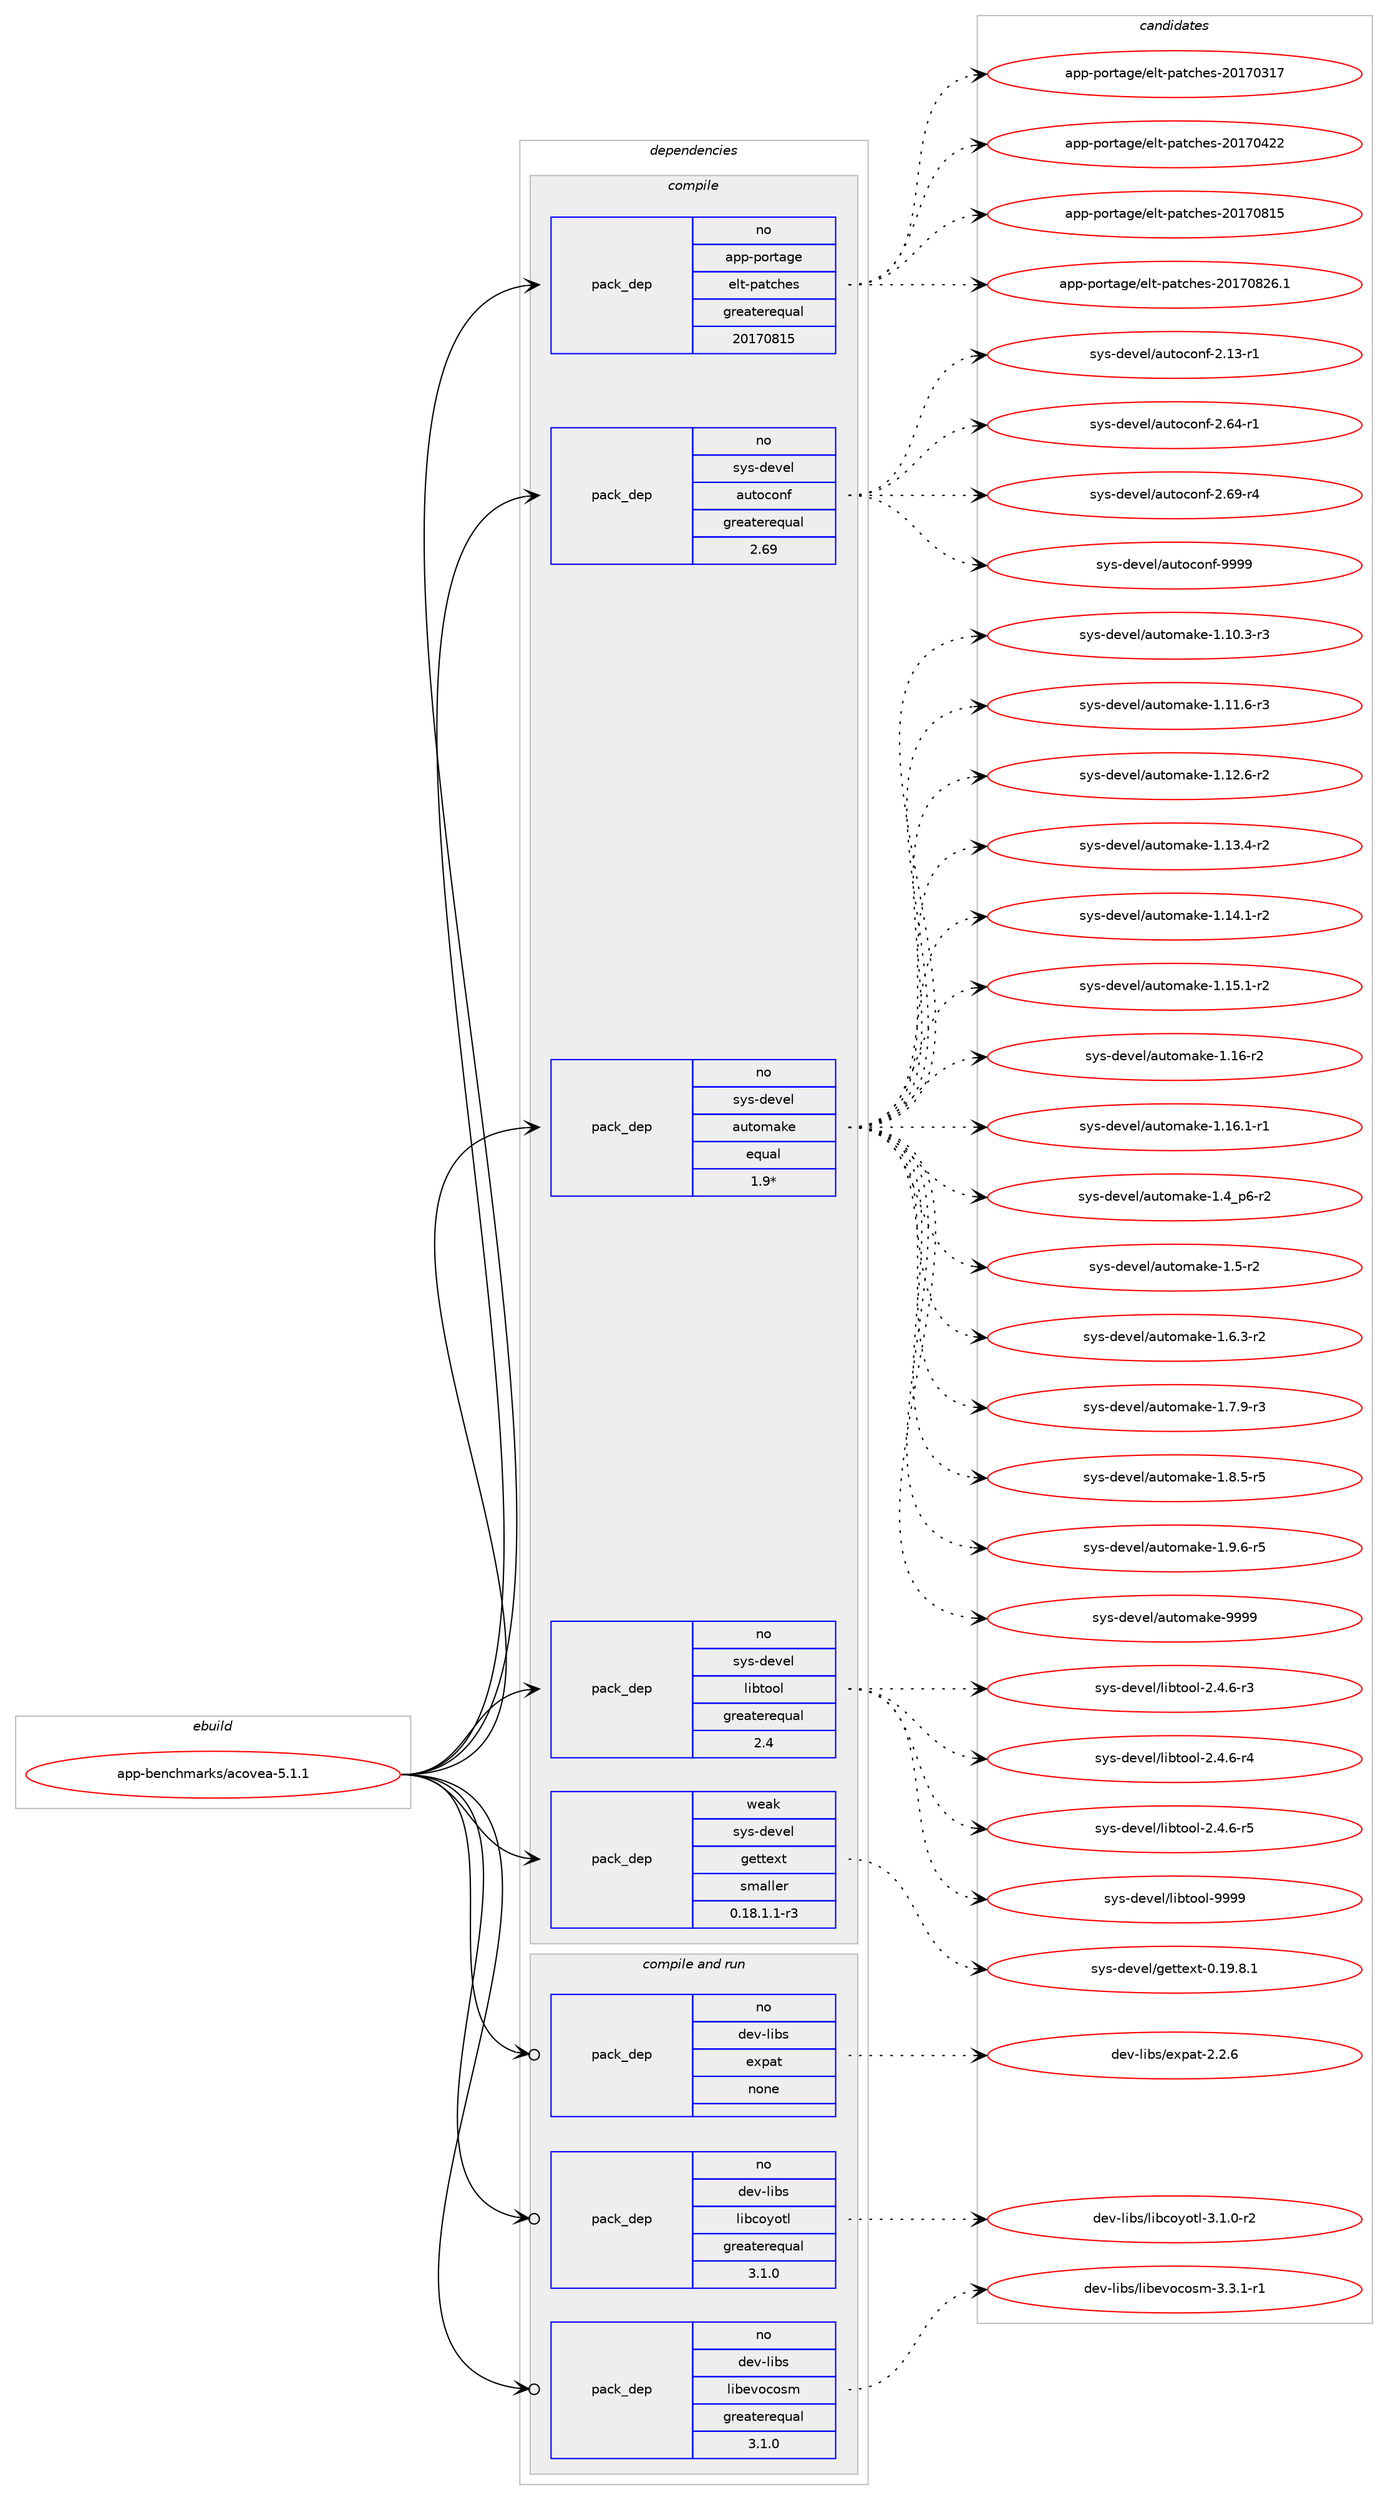 digraph prolog {

# *************
# Graph options
# *************

newrank=true;
concentrate=true;
compound=true;
graph [rankdir=LR,fontname=Helvetica,fontsize=10,ranksep=1.5];#, ranksep=2.5, nodesep=0.2];
edge  [arrowhead=vee];
node  [fontname=Helvetica,fontsize=10];

# **********
# The ebuild
# **********

subgraph cluster_leftcol {
color=gray;
rank=same;
label=<<i>ebuild</i>>;
id [label="app-benchmarks/acovea-5.1.1", color=red, width=4, href="../app-benchmarks/acovea-5.1.1.svg"];
}

# ****************
# The dependencies
# ****************

subgraph cluster_midcol {
color=gray;
label=<<i>dependencies</i>>;
subgraph cluster_compile {
fillcolor="#eeeeee";
style=filled;
label=<<i>compile</i>>;
subgraph pack906987 {
dependency1274147 [label=<<TABLE BORDER="0" CELLBORDER="1" CELLSPACING="0" CELLPADDING="4" WIDTH="220"><TR><TD ROWSPAN="6" CELLPADDING="30">pack_dep</TD></TR><TR><TD WIDTH="110">no</TD></TR><TR><TD>app-portage</TD></TR><TR><TD>elt-patches</TD></TR><TR><TD>greaterequal</TD></TR><TR><TD>20170815</TD></TR></TABLE>>, shape=none, color=blue];
}
id:e -> dependency1274147:w [weight=20,style="solid",arrowhead="vee"];
subgraph pack906988 {
dependency1274148 [label=<<TABLE BORDER="0" CELLBORDER="1" CELLSPACING="0" CELLPADDING="4" WIDTH="220"><TR><TD ROWSPAN="6" CELLPADDING="30">pack_dep</TD></TR><TR><TD WIDTH="110">no</TD></TR><TR><TD>sys-devel</TD></TR><TR><TD>autoconf</TD></TR><TR><TD>greaterequal</TD></TR><TR><TD>2.69</TD></TR></TABLE>>, shape=none, color=blue];
}
id:e -> dependency1274148:w [weight=20,style="solid",arrowhead="vee"];
subgraph pack906989 {
dependency1274149 [label=<<TABLE BORDER="0" CELLBORDER="1" CELLSPACING="0" CELLPADDING="4" WIDTH="220"><TR><TD ROWSPAN="6" CELLPADDING="30">pack_dep</TD></TR><TR><TD WIDTH="110">no</TD></TR><TR><TD>sys-devel</TD></TR><TR><TD>automake</TD></TR><TR><TD>equal</TD></TR><TR><TD>1.9*</TD></TR></TABLE>>, shape=none, color=blue];
}
id:e -> dependency1274149:w [weight=20,style="solid",arrowhead="vee"];
subgraph pack906990 {
dependency1274150 [label=<<TABLE BORDER="0" CELLBORDER="1" CELLSPACING="0" CELLPADDING="4" WIDTH="220"><TR><TD ROWSPAN="6" CELLPADDING="30">pack_dep</TD></TR><TR><TD WIDTH="110">no</TD></TR><TR><TD>sys-devel</TD></TR><TR><TD>libtool</TD></TR><TR><TD>greaterequal</TD></TR><TR><TD>2.4</TD></TR></TABLE>>, shape=none, color=blue];
}
id:e -> dependency1274150:w [weight=20,style="solid",arrowhead="vee"];
subgraph pack906991 {
dependency1274151 [label=<<TABLE BORDER="0" CELLBORDER="1" CELLSPACING="0" CELLPADDING="4" WIDTH="220"><TR><TD ROWSPAN="6" CELLPADDING="30">pack_dep</TD></TR><TR><TD WIDTH="110">weak</TD></TR><TR><TD>sys-devel</TD></TR><TR><TD>gettext</TD></TR><TR><TD>smaller</TD></TR><TR><TD>0.18.1.1-r3</TD></TR></TABLE>>, shape=none, color=blue];
}
id:e -> dependency1274151:w [weight=20,style="solid",arrowhead="vee"];
}
subgraph cluster_compileandrun {
fillcolor="#eeeeee";
style=filled;
label=<<i>compile and run</i>>;
subgraph pack906992 {
dependency1274152 [label=<<TABLE BORDER="0" CELLBORDER="1" CELLSPACING="0" CELLPADDING="4" WIDTH="220"><TR><TD ROWSPAN="6" CELLPADDING="30">pack_dep</TD></TR><TR><TD WIDTH="110">no</TD></TR><TR><TD>dev-libs</TD></TR><TR><TD>expat</TD></TR><TR><TD>none</TD></TR><TR><TD></TD></TR></TABLE>>, shape=none, color=blue];
}
id:e -> dependency1274152:w [weight=20,style="solid",arrowhead="odotvee"];
subgraph pack906993 {
dependency1274153 [label=<<TABLE BORDER="0" CELLBORDER="1" CELLSPACING="0" CELLPADDING="4" WIDTH="220"><TR><TD ROWSPAN="6" CELLPADDING="30">pack_dep</TD></TR><TR><TD WIDTH="110">no</TD></TR><TR><TD>dev-libs</TD></TR><TR><TD>libcoyotl</TD></TR><TR><TD>greaterequal</TD></TR><TR><TD>3.1.0</TD></TR></TABLE>>, shape=none, color=blue];
}
id:e -> dependency1274153:w [weight=20,style="solid",arrowhead="odotvee"];
subgraph pack906994 {
dependency1274154 [label=<<TABLE BORDER="0" CELLBORDER="1" CELLSPACING="0" CELLPADDING="4" WIDTH="220"><TR><TD ROWSPAN="6" CELLPADDING="30">pack_dep</TD></TR><TR><TD WIDTH="110">no</TD></TR><TR><TD>dev-libs</TD></TR><TR><TD>libevocosm</TD></TR><TR><TD>greaterequal</TD></TR><TR><TD>3.1.0</TD></TR></TABLE>>, shape=none, color=blue];
}
id:e -> dependency1274154:w [weight=20,style="solid",arrowhead="odotvee"];
}
subgraph cluster_run {
fillcolor="#eeeeee";
style=filled;
label=<<i>run</i>>;
}
}

# **************
# The candidates
# **************

subgraph cluster_choices {
rank=same;
color=gray;
label=<<i>candidates</i>>;

subgraph choice906987 {
color=black;
nodesep=1;
choice97112112451121111141169710310147101108116451129711699104101115455048495548514955 [label="app-portage/elt-patches-20170317", color=red, width=4,href="../app-portage/elt-patches-20170317.svg"];
choice97112112451121111141169710310147101108116451129711699104101115455048495548525050 [label="app-portage/elt-patches-20170422", color=red, width=4,href="../app-portage/elt-patches-20170422.svg"];
choice97112112451121111141169710310147101108116451129711699104101115455048495548564953 [label="app-portage/elt-patches-20170815", color=red, width=4,href="../app-portage/elt-patches-20170815.svg"];
choice971121124511211111411697103101471011081164511297116991041011154550484955485650544649 [label="app-portage/elt-patches-20170826.1", color=red, width=4,href="../app-portage/elt-patches-20170826.1.svg"];
dependency1274147:e -> choice97112112451121111141169710310147101108116451129711699104101115455048495548514955:w [style=dotted,weight="100"];
dependency1274147:e -> choice97112112451121111141169710310147101108116451129711699104101115455048495548525050:w [style=dotted,weight="100"];
dependency1274147:e -> choice97112112451121111141169710310147101108116451129711699104101115455048495548564953:w [style=dotted,weight="100"];
dependency1274147:e -> choice971121124511211111411697103101471011081164511297116991041011154550484955485650544649:w [style=dotted,weight="100"];
}
subgraph choice906988 {
color=black;
nodesep=1;
choice1151211154510010111810110847971171161119911111010245504649514511449 [label="sys-devel/autoconf-2.13-r1", color=red, width=4,href="../sys-devel/autoconf-2.13-r1.svg"];
choice1151211154510010111810110847971171161119911111010245504654524511449 [label="sys-devel/autoconf-2.64-r1", color=red, width=4,href="../sys-devel/autoconf-2.64-r1.svg"];
choice1151211154510010111810110847971171161119911111010245504654574511452 [label="sys-devel/autoconf-2.69-r4", color=red, width=4,href="../sys-devel/autoconf-2.69-r4.svg"];
choice115121115451001011181011084797117116111991111101024557575757 [label="sys-devel/autoconf-9999", color=red, width=4,href="../sys-devel/autoconf-9999.svg"];
dependency1274148:e -> choice1151211154510010111810110847971171161119911111010245504649514511449:w [style=dotted,weight="100"];
dependency1274148:e -> choice1151211154510010111810110847971171161119911111010245504654524511449:w [style=dotted,weight="100"];
dependency1274148:e -> choice1151211154510010111810110847971171161119911111010245504654574511452:w [style=dotted,weight="100"];
dependency1274148:e -> choice115121115451001011181011084797117116111991111101024557575757:w [style=dotted,weight="100"];
}
subgraph choice906989 {
color=black;
nodesep=1;
choice11512111545100101118101108479711711611110997107101454946494846514511451 [label="sys-devel/automake-1.10.3-r3", color=red, width=4,href="../sys-devel/automake-1.10.3-r3.svg"];
choice11512111545100101118101108479711711611110997107101454946494946544511451 [label="sys-devel/automake-1.11.6-r3", color=red, width=4,href="../sys-devel/automake-1.11.6-r3.svg"];
choice11512111545100101118101108479711711611110997107101454946495046544511450 [label="sys-devel/automake-1.12.6-r2", color=red, width=4,href="../sys-devel/automake-1.12.6-r2.svg"];
choice11512111545100101118101108479711711611110997107101454946495146524511450 [label="sys-devel/automake-1.13.4-r2", color=red, width=4,href="../sys-devel/automake-1.13.4-r2.svg"];
choice11512111545100101118101108479711711611110997107101454946495246494511450 [label="sys-devel/automake-1.14.1-r2", color=red, width=4,href="../sys-devel/automake-1.14.1-r2.svg"];
choice11512111545100101118101108479711711611110997107101454946495346494511450 [label="sys-devel/automake-1.15.1-r2", color=red, width=4,href="../sys-devel/automake-1.15.1-r2.svg"];
choice1151211154510010111810110847971171161111099710710145494649544511450 [label="sys-devel/automake-1.16-r2", color=red, width=4,href="../sys-devel/automake-1.16-r2.svg"];
choice11512111545100101118101108479711711611110997107101454946495446494511449 [label="sys-devel/automake-1.16.1-r1", color=red, width=4,href="../sys-devel/automake-1.16.1-r1.svg"];
choice115121115451001011181011084797117116111109971071014549465295112544511450 [label="sys-devel/automake-1.4_p6-r2", color=red, width=4,href="../sys-devel/automake-1.4_p6-r2.svg"];
choice11512111545100101118101108479711711611110997107101454946534511450 [label="sys-devel/automake-1.5-r2", color=red, width=4,href="../sys-devel/automake-1.5-r2.svg"];
choice115121115451001011181011084797117116111109971071014549465446514511450 [label="sys-devel/automake-1.6.3-r2", color=red, width=4,href="../sys-devel/automake-1.6.3-r2.svg"];
choice115121115451001011181011084797117116111109971071014549465546574511451 [label="sys-devel/automake-1.7.9-r3", color=red, width=4,href="../sys-devel/automake-1.7.9-r3.svg"];
choice115121115451001011181011084797117116111109971071014549465646534511453 [label="sys-devel/automake-1.8.5-r5", color=red, width=4,href="../sys-devel/automake-1.8.5-r5.svg"];
choice115121115451001011181011084797117116111109971071014549465746544511453 [label="sys-devel/automake-1.9.6-r5", color=red, width=4,href="../sys-devel/automake-1.9.6-r5.svg"];
choice115121115451001011181011084797117116111109971071014557575757 [label="sys-devel/automake-9999", color=red, width=4,href="../sys-devel/automake-9999.svg"];
dependency1274149:e -> choice11512111545100101118101108479711711611110997107101454946494846514511451:w [style=dotted,weight="100"];
dependency1274149:e -> choice11512111545100101118101108479711711611110997107101454946494946544511451:w [style=dotted,weight="100"];
dependency1274149:e -> choice11512111545100101118101108479711711611110997107101454946495046544511450:w [style=dotted,weight="100"];
dependency1274149:e -> choice11512111545100101118101108479711711611110997107101454946495146524511450:w [style=dotted,weight="100"];
dependency1274149:e -> choice11512111545100101118101108479711711611110997107101454946495246494511450:w [style=dotted,weight="100"];
dependency1274149:e -> choice11512111545100101118101108479711711611110997107101454946495346494511450:w [style=dotted,weight="100"];
dependency1274149:e -> choice1151211154510010111810110847971171161111099710710145494649544511450:w [style=dotted,weight="100"];
dependency1274149:e -> choice11512111545100101118101108479711711611110997107101454946495446494511449:w [style=dotted,weight="100"];
dependency1274149:e -> choice115121115451001011181011084797117116111109971071014549465295112544511450:w [style=dotted,weight="100"];
dependency1274149:e -> choice11512111545100101118101108479711711611110997107101454946534511450:w [style=dotted,weight="100"];
dependency1274149:e -> choice115121115451001011181011084797117116111109971071014549465446514511450:w [style=dotted,weight="100"];
dependency1274149:e -> choice115121115451001011181011084797117116111109971071014549465546574511451:w [style=dotted,weight="100"];
dependency1274149:e -> choice115121115451001011181011084797117116111109971071014549465646534511453:w [style=dotted,weight="100"];
dependency1274149:e -> choice115121115451001011181011084797117116111109971071014549465746544511453:w [style=dotted,weight="100"];
dependency1274149:e -> choice115121115451001011181011084797117116111109971071014557575757:w [style=dotted,weight="100"];
}
subgraph choice906990 {
color=black;
nodesep=1;
choice1151211154510010111810110847108105981161111111084550465246544511451 [label="sys-devel/libtool-2.4.6-r3", color=red, width=4,href="../sys-devel/libtool-2.4.6-r3.svg"];
choice1151211154510010111810110847108105981161111111084550465246544511452 [label="sys-devel/libtool-2.4.6-r4", color=red, width=4,href="../sys-devel/libtool-2.4.6-r4.svg"];
choice1151211154510010111810110847108105981161111111084550465246544511453 [label="sys-devel/libtool-2.4.6-r5", color=red, width=4,href="../sys-devel/libtool-2.4.6-r5.svg"];
choice1151211154510010111810110847108105981161111111084557575757 [label="sys-devel/libtool-9999", color=red, width=4,href="../sys-devel/libtool-9999.svg"];
dependency1274150:e -> choice1151211154510010111810110847108105981161111111084550465246544511451:w [style=dotted,weight="100"];
dependency1274150:e -> choice1151211154510010111810110847108105981161111111084550465246544511452:w [style=dotted,weight="100"];
dependency1274150:e -> choice1151211154510010111810110847108105981161111111084550465246544511453:w [style=dotted,weight="100"];
dependency1274150:e -> choice1151211154510010111810110847108105981161111111084557575757:w [style=dotted,weight="100"];
}
subgraph choice906991 {
color=black;
nodesep=1;
choice1151211154510010111810110847103101116116101120116454846495746564649 [label="sys-devel/gettext-0.19.8.1", color=red, width=4,href="../sys-devel/gettext-0.19.8.1.svg"];
dependency1274151:e -> choice1151211154510010111810110847103101116116101120116454846495746564649:w [style=dotted,weight="100"];
}
subgraph choice906992 {
color=black;
nodesep=1;
choice10010111845108105981154710112011297116455046504654 [label="dev-libs/expat-2.2.6", color=red, width=4,href="../dev-libs/expat-2.2.6.svg"];
dependency1274152:e -> choice10010111845108105981154710112011297116455046504654:w [style=dotted,weight="100"];
}
subgraph choice906993 {
color=black;
nodesep=1;
choice10010111845108105981154710810598991111211111161084551464946484511450 [label="dev-libs/libcoyotl-3.1.0-r2", color=red, width=4,href="../dev-libs/libcoyotl-3.1.0-r2.svg"];
dependency1274153:e -> choice10010111845108105981154710810598991111211111161084551464946484511450:w [style=dotted,weight="100"];
}
subgraph choice906994 {
color=black;
nodesep=1;
choice10010111845108105981154710810598101118111991111151094551465146494511449 [label="dev-libs/libevocosm-3.3.1-r1", color=red, width=4,href="../dev-libs/libevocosm-3.3.1-r1.svg"];
dependency1274154:e -> choice10010111845108105981154710810598101118111991111151094551465146494511449:w [style=dotted,weight="100"];
}
}

}
